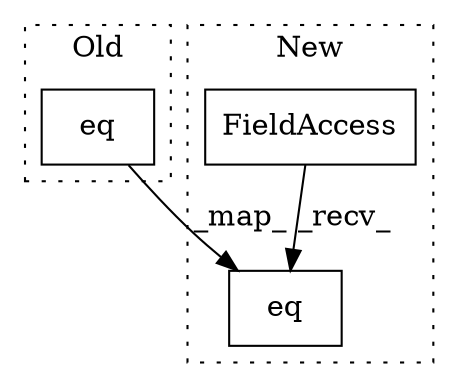 digraph G {
subgraph cluster0 {
1 [label="eq" a="32" s="3606,3617" l="3,1" shape="box"];
label = "Old";
style="dotted";
}
subgraph cluster1 {
2 [label="eq" a="32" s="3973,3998" l="3,1" shape="box"];
3 [label="FieldAccess" a="22" s="3959" l="6" shape="box"];
label = "New";
style="dotted";
}
1 -> 2 [label="_map_"];
3 -> 2 [label="_recv_"];
}